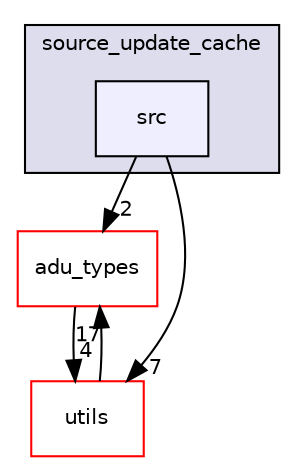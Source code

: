 digraph "src/extensions/download_handlers/plugin_examples/microsoft_delta_download_handler/source_update_cache/src" {
  compound=true
  node [ fontsize="10", fontname="Helvetica"];
  edge [ labelfontsize="10", labelfontname="Helvetica"];
  subgraph clusterdir_474aa6ac2691ff6f19a804b2c1d01fbe {
    graph [ bgcolor="#ddddee", pencolor="black", label="source_update_cache" fontname="Helvetica", fontsize="10", URL="dir_474aa6ac2691ff6f19a804b2c1d01fbe.html"]
  dir_fa50a32a79a1b25543ea8130dd4ca246 [shape=box, label="src", style="filled", fillcolor="#eeeeff", pencolor="black", URL="dir_fa50a32a79a1b25543ea8130dd4ca246.html"];
  }
  dir_2fa9b52a3673ed0f8fcfc3f4f3ae93e3 [shape=box label="adu_types" fillcolor="white" style="filled" color="red" URL="dir_2fa9b52a3673ed0f8fcfc3f4f3ae93e3.html"];
  dir_313caf1132e152dd9b58bea13a4052ca [shape=box label="utils" fillcolor="white" style="filled" color="red" URL="dir_313caf1132e152dd9b58bea13a4052ca.html"];
  dir_2fa9b52a3673ed0f8fcfc3f4f3ae93e3->dir_313caf1132e152dd9b58bea13a4052ca [headlabel="4", labeldistance=1.5 headhref="dir_000003_000154.html"];
  dir_fa50a32a79a1b25543ea8130dd4ca246->dir_2fa9b52a3673ed0f8fcfc3f4f3ae93e3 [headlabel="2", labeldistance=1.5 headhref="dir_000112_000003.html"];
  dir_fa50a32a79a1b25543ea8130dd4ca246->dir_313caf1132e152dd9b58bea13a4052ca [headlabel="7", labeldistance=1.5 headhref="dir_000112_000154.html"];
  dir_313caf1132e152dd9b58bea13a4052ca->dir_2fa9b52a3673ed0f8fcfc3f4f3ae93e3 [headlabel="17", labeldistance=1.5 headhref="dir_000154_000003.html"];
}
